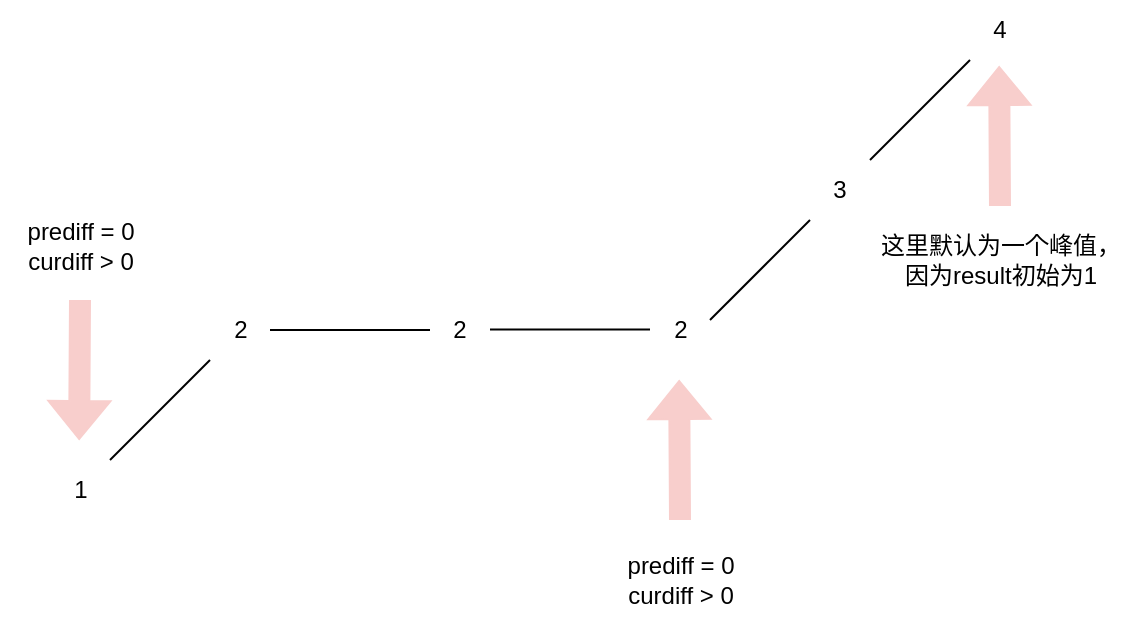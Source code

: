 <mxfile version="24.6.4" type="device">
  <diagram name="第 1 页" id="x0JWjo1v5OQqevjyBgwd">
    <mxGraphModel dx="795" dy="606" grid="1" gridSize="10" guides="1" tooltips="1" connect="1" arrows="1" fold="1" page="1" pageScale="1" pageWidth="827" pageHeight="1169" math="0" shadow="0">
      <root>
        <mxCell id="0" />
        <mxCell id="1" parent="0" />
        <mxCell id="7gkouLn6XzC-8-PumawU-2" value="" style="endArrow=none;html=1;rounded=0;" edge="1" parent="1">
          <mxGeometry width="50" height="50" relative="1" as="geometry">
            <mxPoint x="160" y="440" as="sourcePoint" />
            <mxPoint x="210" y="390" as="targetPoint" />
          </mxGeometry>
        </mxCell>
        <mxCell id="7gkouLn6XzC-8-PumawU-4" value="1" style="text;html=1;align=center;verticalAlign=middle;resizable=0;points=[];autosize=1;strokeColor=none;fillColor=none;" vertex="1" parent="1">
          <mxGeometry x="130" y="440" width="30" height="30" as="geometry" />
        </mxCell>
        <mxCell id="7gkouLn6XzC-8-PumawU-5" value="2" style="text;html=1;align=center;verticalAlign=middle;resizable=0;points=[];autosize=1;strokeColor=none;fillColor=none;" vertex="1" parent="1">
          <mxGeometry x="210" y="360" width="30" height="30" as="geometry" />
        </mxCell>
        <mxCell id="7gkouLn6XzC-8-PumawU-7" value="" style="endArrow=none;html=1;rounded=0;" edge="1" parent="1">
          <mxGeometry width="50" height="50" relative="1" as="geometry">
            <mxPoint x="240" y="375" as="sourcePoint" />
            <mxPoint x="320" y="375" as="targetPoint" />
          </mxGeometry>
        </mxCell>
        <mxCell id="7gkouLn6XzC-8-PumawU-9" value="2" style="text;html=1;align=center;verticalAlign=middle;whiteSpace=wrap;rounded=0;" vertex="1" parent="1">
          <mxGeometry x="320" y="360" width="30" height="30" as="geometry" />
        </mxCell>
        <mxCell id="7gkouLn6XzC-8-PumawU-10" value="" style="endArrow=none;html=1;rounded=0;" edge="1" parent="1">
          <mxGeometry width="50" height="50" relative="1" as="geometry">
            <mxPoint x="350" y="374.76" as="sourcePoint" />
            <mxPoint x="430" y="374.76" as="targetPoint" />
          </mxGeometry>
        </mxCell>
        <mxCell id="7gkouLn6XzC-8-PumawU-12" value="2" style="text;html=1;align=center;verticalAlign=middle;resizable=0;points=[];autosize=1;strokeColor=none;fillColor=none;" vertex="1" parent="1">
          <mxGeometry x="430" y="360" width="30" height="30" as="geometry" />
        </mxCell>
        <mxCell id="7gkouLn6XzC-8-PumawU-13" value="" style="endArrow=none;html=1;rounded=0;" edge="1" parent="1">
          <mxGeometry width="50" height="50" relative="1" as="geometry">
            <mxPoint x="460" y="370" as="sourcePoint" />
            <mxPoint x="510" y="320" as="targetPoint" />
          </mxGeometry>
        </mxCell>
        <mxCell id="7gkouLn6XzC-8-PumawU-14" value="3" style="text;html=1;align=center;verticalAlign=middle;whiteSpace=wrap;rounded=0;" vertex="1" parent="1">
          <mxGeometry x="510" y="290" width="30" height="30" as="geometry" />
        </mxCell>
        <mxCell id="7gkouLn6XzC-8-PumawU-15" value="" style="endArrow=none;html=1;rounded=0;" edge="1" parent="1">
          <mxGeometry width="50" height="50" relative="1" as="geometry">
            <mxPoint x="540" y="290" as="sourcePoint" />
            <mxPoint x="590" y="240" as="targetPoint" />
          </mxGeometry>
        </mxCell>
        <mxCell id="7gkouLn6XzC-8-PumawU-16" value="4" style="text;html=1;align=center;verticalAlign=middle;whiteSpace=wrap;rounded=0;" vertex="1" parent="1">
          <mxGeometry x="590" y="210" width="30" height="30" as="geometry" />
        </mxCell>
        <mxCell id="7gkouLn6XzC-8-PumawU-17" value="" style="shape=flexArrow;endArrow=classic;html=1;rounded=0;fillColor=#F8CECC;strokeColor=#F8CECC;" edge="1" parent="1">
          <mxGeometry width="50" height="50" relative="1" as="geometry">
            <mxPoint x="145" y="360" as="sourcePoint" />
            <mxPoint x="144.58" y="430" as="targetPoint" />
          </mxGeometry>
        </mxCell>
        <mxCell id="7gkouLn6XzC-8-PumawU-19" value="prediff = 0&lt;div&gt;curdiff &amp;gt; 0&lt;/div&gt;" style="text;html=1;align=center;verticalAlign=middle;resizable=0;points=[];autosize=1;strokeColor=none;fillColor=none;" vertex="1" parent="1">
          <mxGeometry x="105" y="313" width="80" height="40" as="geometry" />
        </mxCell>
        <mxCell id="7gkouLn6XzC-8-PumawU-20" value="" style="shape=flexArrow;endArrow=classic;html=1;rounded=0;fillColor=#F8CECC;strokeColor=#F8CECC;entryX=0.5;entryY=1.133;entryDx=0;entryDy=0;entryPerimeter=0;" edge="1" parent="1">
          <mxGeometry width="50" height="50" relative="1" as="geometry">
            <mxPoint x="445" y="470" as="sourcePoint" />
            <mxPoint x="444.58" y="400.0" as="targetPoint" />
          </mxGeometry>
        </mxCell>
        <mxCell id="7gkouLn6XzC-8-PumawU-21" value="prediff = 0&lt;div&gt;curdiff &amp;gt; 0&lt;/div&gt;" style="text;html=1;align=center;verticalAlign=middle;resizable=0;points=[];autosize=1;strokeColor=none;fillColor=none;" vertex="1" parent="1">
          <mxGeometry x="405" y="480" width="80" height="40" as="geometry" />
        </mxCell>
        <mxCell id="7gkouLn6XzC-8-PumawU-22" value="" style="shape=flexArrow;endArrow=classic;html=1;rounded=0;fillColor=#F8CECC;strokeColor=#F8CECC;entryX=0.5;entryY=1.133;entryDx=0;entryDy=0;entryPerimeter=0;" edge="1" parent="1">
          <mxGeometry width="50" height="50" relative="1" as="geometry">
            <mxPoint x="605" y="313" as="sourcePoint" />
            <mxPoint x="604.58" y="243.0" as="targetPoint" />
          </mxGeometry>
        </mxCell>
        <mxCell id="7gkouLn6XzC-8-PumawU-26" value="这里默认为一个峰值，&lt;div&gt;因为result初始为1&lt;/div&gt;" style="text;html=1;align=center;verticalAlign=middle;resizable=0;points=[];autosize=1;strokeColor=none;fillColor=none;" vertex="1" parent="1">
          <mxGeometry x="535" y="320" width="140" height="40" as="geometry" />
        </mxCell>
      </root>
    </mxGraphModel>
  </diagram>
</mxfile>
